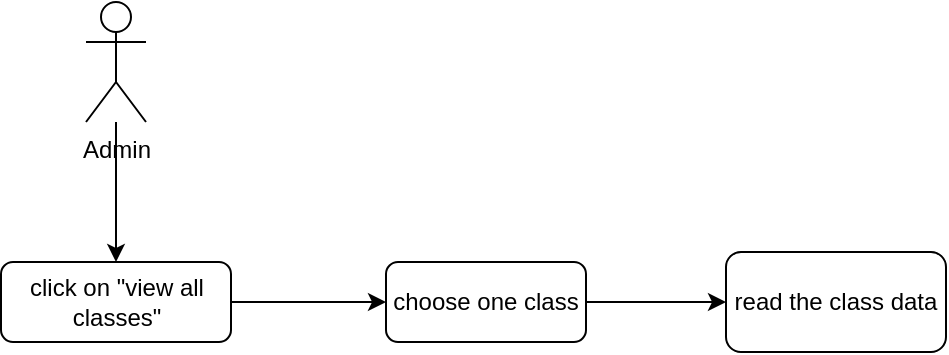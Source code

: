 <mxfile version="13.10.6" type="device"><diagram id="0UVQQSrqgikrCZOj43vd" name="Page-1"><mxGraphModel dx="1422" dy="762" grid="1" gridSize="10" guides="1" tooltips="1" connect="1" arrows="1" fold="1" page="1" pageScale="1" pageWidth="827" pageHeight="1169" math="0" shadow="0"><root><mxCell id="0"/><mxCell id="1" parent="0"/><mxCell id="JhZR8KeDlKOaUOm_ZK60-5" style="edgeStyle=orthogonalEdgeStyle;rounded=0;orthogonalLoop=1;jettySize=auto;html=1;entryX=0.5;entryY=0;entryDx=0;entryDy=0;" edge="1" parent="1" source="JhZR8KeDlKOaUOm_ZK60-1" target="JhZR8KeDlKOaUOm_ZK60-2"><mxGeometry relative="1" as="geometry"/></mxCell><mxCell id="JhZR8KeDlKOaUOm_ZK60-1" value="Admin" style="shape=umlActor;verticalLabelPosition=bottom;verticalAlign=top;html=1;outlineConnect=0;" vertex="1" parent="1"><mxGeometry x="120" y="90" width="30" height="60" as="geometry"/></mxCell><mxCell id="JhZR8KeDlKOaUOm_ZK60-15" value="" style="edgeStyle=orthogonalEdgeStyle;rounded=0;orthogonalLoop=1;jettySize=auto;html=1;" edge="1" parent="1" source="JhZR8KeDlKOaUOm_ZK60-2"><mxGeometry relative="1" as="geometry"><mxPoint x="270" y="240" as="targetPoint"/></mxGeometry></mxCell><mxCell id="JhZR8KeDlKOaUOm_ZK60-2" value="click on &quot;view all classes&quot;" style="rounded=1;whiteSpace=wrap;html=1;" vertex="1" parent="1"><mxGeometry x="77.5" y="220" width="115" height="40" as="geometry"/></mxCell><mxCell id="JhZR8KeDlKOaUOm_ZK60-17" value="" style="edgeStyle=orthogonalEdgeStyle;rounded=0;orthogonalLoop=1;jettySize=auto;html=1;" edge="1" parent="1" source="JhZR8KeDlKOaUOm_ZK60-10" target="JhZR8KeDlKOaUOm_ZK60-16"><mxGeometry relative="1" as="geometry"/></mxCell><mxCell id="JhZR8KeDlKOaUOm_ZK60-10" value="choose one class" style="rounded=1;whiteSpace=wrap;html=1;" vertex="1" parent="1"><mxGeometry x="270" y="220" width="100" height="40" as="geometry"/></mxCell><mxCell id="JhZR8KeDlKOaUOm_ZK60-16" value="read the class data" style="whiteSpace=wrap;html=1;rounded=1;" vertex="1" parent="1"><mxGeometry x="440" y="215" width="110" height="50" as="geometry"/></mxCell></root></mxGraphModel></diagram></mxfile>